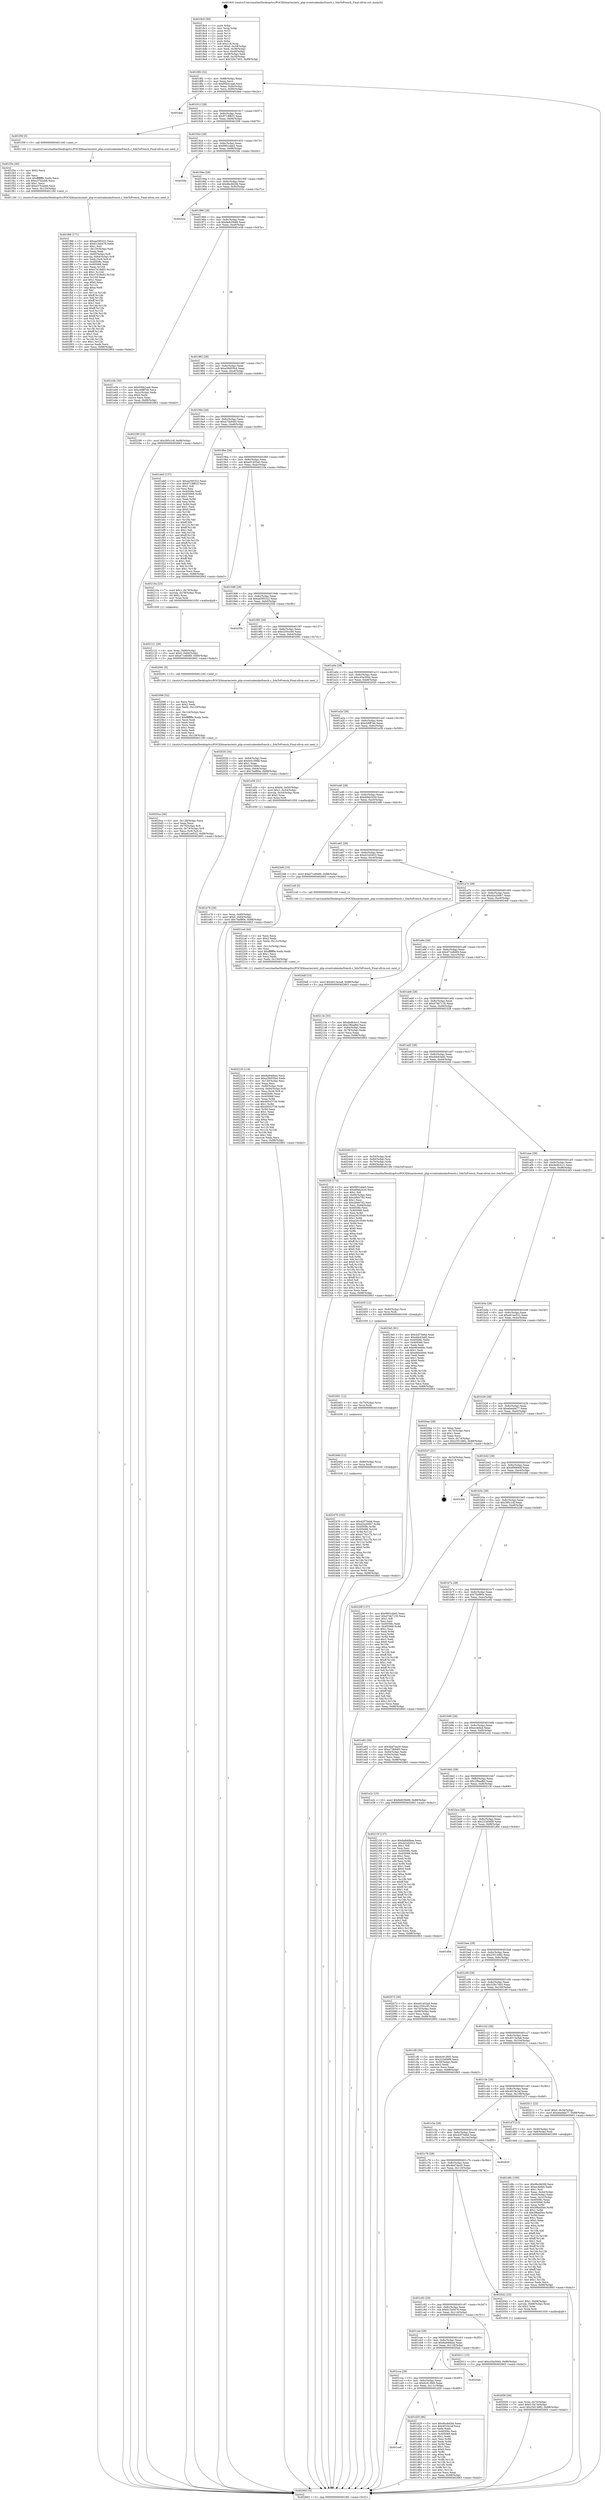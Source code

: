 digraph "0x4018c0" {
  label = "0x4018c0 (/mnt/c/Users/mathe/Desktop/tcc/POCII/binaries/extr_php-srcextcalendarfrench.c_SdnToFrench_Final-ollvm.out::main(0))"
  labelloc = "t"
  node[shape=record]

  Entry [label="",width=0.3,height=0.3,shape=circle,fillcolor=black,style=filled]
  "0x4018f2" [label="{
     0x4018f2 [32]\l
     | [instrs]\l
     &nbsp;&nbsp;0x4018f2 \<+6\>: mov -0x88(%rbp),%eax\l
     &nbsp;&nbsp;0x4018f8 \<+2\>: mov %eax,%ecx\l
     &nbsp;&nbsp;0x4018fa \<+6\>: sub $0x95bb1aa6,%ecx\l
     &nbsp;&nbsp;0x401900 \<+6\>: mov %eax,-0x8c(%rbp)\l
     &nbsp;&nbsp;0x401906 \<+6\>: mov %ecx,-0x90(%rbp)\l
     &nbsp;&nbsp;0x40190c \<+6\>: je 00000000004024ee \<main+0xc2e\>\l
  }"]
  "0x4024ee" [label="{
     0x4024ee\l
  }", style=dashed]
  "0x401912" [label="{
     0x401912 [28]\l
     | [instrs]\l
     &nbsp;&nbsp;0x401912 \<+5\>: jmp 0000000000401917 \<main+0x57\>\l
     &nbsp;&nbsp;0x401917 \<+6\>: mov -0x8c(%rbp),%eax\l
     &nbsp;&nbsp;0x40191d \<+5\>: sub $0x9719f823,%eax\l
     &nbsp;&nbsp;0x401922 \<+6\>: mov %eax,-0x94(%rbp)\l
     &nbsp;&nbsp;0x401928 \<+6\>: je 0000000000401f39 \<main+0x679\>\l
  }"]
  Exit [label="",width=0.3,height=0.3,shape=circle,fillcolor=black,style=filled,peripheries=2]
  "0x401f39" [label="{
     0x401f39 [5]\l
     | [instrs]\l
     &nbsp;&nbsp;0x401f39 \<+5\>: call 0000000000401160 \<next_i\>\l
     | [calls]\l
     &nbsp;&nbsp;0x401160 \{1\} (/mnt/c/Users/mathe/Desktop/tcc/POCII/binaries/extr_php-srcextcalendarfrench.c_SdnToFrench_Final-ollvm.out::next_i)\l
  }"]
  "0x40192e" [label="{
     0x40192e [28]\l
     | [instrs]\l
     &nbsp;&nbsp;0x40192e \<+5\>: jmp 0000000000401933 \<main+0x73\>\l
     &nbsp;&nbsp;0x401933 \<+6\>: mov -0x8c(%rbp),%eax\l
     &nbsp;&nbsp;0x401939 \<+5\>: sub $0x9901ebe5,%eax\l
     &nbsp;&nbsp;0x40193e \<+6\>: mov %eax,-0x98(%rbp)\l
     &nbsp;&nbsp;0x401944 \<+6\>: je 00000000004025fe \<main+0xd3e\>\l
  }"]
  "0x402479" [label="{
     0x402479 [102]\l
     | [instrs]\l
     &nbsp;&nbsp;0x402479 \<+5\>: mov $0x42f75e6d,%eax\l
     &nbsp;&nbsp;0x40247e \<+6\>: mov $0xd2a20067,%r8d\l
     &nbsp;&nbsp;0x402484 \<+8\>: mov 0x40508c,%r9d\l
     &nbsp;&nbsp;0x40248c \<+8\>: mov 0x405068,%r10d\l
     &nbsp;&nbsp;0x402494 \<+3\>: mov %r9d,%r11d\l
     &nbsp;&nbsp;0x402497 \<+7\>: add $0xd17b1c7b,%r11d\l
     &nbsp;&nbsp;0x40249e \<+4\>: sub $0x1,%r11d\l
     &nbsp;&nbsp;0x4024a2 \<+7\>: sub $0xd17b1c7b,%r11d\l
     &nbsp;&nbsp;0x4024a9 \<+4\>: imul %r11d,%r9d\l
     &nbsp;&nbsp;0x4024ad \<+4\>: and $0x1,%r9d\l
     &nbsp;&nbsp;0x4024b1 \<+4\>: cmp $0x0,%r9d\l
     &nbsp;&nbsp;0x4024b5 \<+3\>: sete %bl\l
     &nbsp;&nbsp;0x4024b8 \<+4\>: cmp $0xa,%r10d\l
     &nbsp;&nbsp;0x4024bc \<+4\>: setl %r14b\l
     &nbsp;&nbsp;0x4024c0 \<+3\>: mov %bl,%r15b\l
     &nbsp;&nbsp;0x4024c3 \<+3\>: and %r14b,%r15b\l
     &nbsp;&nbsp;0x4024c6 \<+3\>: xor %r14b,%bl\l
     &nbsp;&nbsp;0x4024c9 \<+3\>: or %bl,%r15b\l
     &nbsp;&nbsp;0x4024cc \<+4\>: test $0x1,%r15b\l
     &nbsp;&nbsp;0x4024d0 \<+4\>: cmovne %r8d,%eax\l
     &nbsp;&nbsp;0x4024d4 \<+6\>: mov %eax,-0x88(%rbp)\l
     &nbsp;&nbsp;0x4024da \<+5\>: jmp 0000000000402663 \<main+0xda3\>\l
  }"]
  "0x4025fe" [label="{
     0x4025fe\l
  }", style=dashed]
  "0x40194a" [label="{
     0x40194a [28]\l
     | [instrs]\l
     &nbsp;&nbsp;0x40194a \<+5\>: jmp 000000000040194f \<main+0x8f\>\l
     &nbsp;&nbsp;0x40194f \<+6\>: mov -0x8c(%rbp),%eax\l
     &nbsp;&nbsp;0x401955 \<+5\>: sub $0x9bc8d2fd,%eax\l
     &nbsp;&nbsp;0x40195a \<+6\>: mov %eax,-0x9c(%rbp)\l
     &nbsp;&nbsp;0x401960 \<+6\>: je 000000000040253c \<main+0xc7c\>\l
  }"]
  "0x40246d" [label="{
     0x40246d [12]\l
     | [instrs]\l
     &nbsp;&nbsp;0x40246d \<+4\>: mov -0x80(%rbp),%rcx\l
     &nbsp;&nbsp;0x402471 \<+3\>: mov %rcx,%rdi\l
     &nbsp;&nbsp;0x402474 \<+5\>: call 0000000000401030 \<free@plt\>\l
     | [calls]\l
     &nbsp;&nbsp;0x401030 \{1\} (unknown)\l
  }"]
  "0x40253c" [label="{
     0x40253c\l
  }", style=dashed]
  "0x401966" [label="{
     0x401966 [28]\l
     | [instrs]\l
     &nbsp;&nbsp;0x401966 \<+5\>: jmp 000000000040196b \<main+0xab\>\l
     &nbsp;&nbsp;0x40196b \<+6\>: mov -0x8c(%rbp),%eax\l
     &nbsp;&nbsp;0x401971 \<+5\>: sub $0x9e835b89,%eax\l
     &nbsp;&nbsp;0x401976 \<+6\>: mov %eax,-0xa0(%rbp)\l
     &nbsp;&nbsp;0x40197c \<+6\>: je 0000000000401e3b \<main+0x57b\>\l
  }"]
  "0x402461" [label="{
     0x402461 [12]\l
     | [instrs]\l
     &nbsp;&nbsp;0x402461 \<+4\>: mov -0x70(%rbp),%rcx\l
     &nbsp;&nbsp;0x402465 \<+3\>: mov %rcx,%rdi\l
     &nbsp;&nbsp;0x402468 \<+5\>: call 0000000000401030 \<free@plt\>\l
     | [calls]\l
     &nbsp;&nbsp;0x401030 \{1\} (unknown)\l
  }"]
  "0x401e3b" [label="{
     0x401e3b [30]\l
     | [instrs]\l
     &nbsp;&nbsp;0x401e3b \<+5\>: mov $0x95bb1aa6,%eax\l
     &nbsp;&nbsp;0x401e40 \<+5\>: mov $0xcb8ff7eb,%ecx\l
     &nbsp;&nbsp;0x401e45 \<+3\>: mov -0x2c(%rbp),%edx\l
     &nbsp;&nbsp;0x401e48 \<+3\>: cmp $0x0,%edx\l
     &nbsp;&nbsp;0x401e4b \<+3\>: cmove %ecx,%eax\l
     &nbsp;&nbsp;0x401e4e \<+6\>: mov %eax,-0x88(%rbp)\l
     &nbsp;&nbsp;0x401e54 \<+5\>: jmp 0000000000402663 \<main+0xda3\>\l
  }"]
  "0x401982" [label="{
     0x401982 [28]\l
     | [instrs]\l
     &nbsp;&nbsp;0x401982 \<+5\>: jmp 0000000000401987 \<main+0xc7\>\l
     &nbsp;&nbsp;0x401987 \<+6\>: mov -0x8c(%rbp),%eax\l
     &nbsp;&nbsp;0x40198d \<+5\>: sub $0xa39d55b4,%eax\l
     &nbsp;&nbsp;0x401992 \<+6\>: mov %eax,-0xa4(%rbp)\l
     &nbsp;&nbsp;0x401998 \<+6\>: je 0000000000402290 \<main+0x9d0\>\l
  }"]
  "0x402455" [label="{
     0x402455 [12]\l
     | [instrs]\l
     &nbsp;&nbsp;0x402455 \<+4\>: mov -0x60(%rbp),%rcx\l
     &nbsp;&nbsp;0x402459 \<+3\>: mov %rcx,%rdi\l
     &nbsp;&nbsp;0x40245c \<+5\>: call 0000000000401030 \<free@plt\>\l
     | [calls]\l
     &nbsp;&nbsp;0x401030 \{1\} (unknown)\l
  }"]
  "0x402290" [label="{
     0x402290 [15]\l
     | [instrs]\l
     &nbsp;&nbsp;0x402290 \<+10\>: movl $0x395c1df,-0x88(%rbp)\l
     &nbsp;&nbsp;0x40229a \<+5\>: jmp 0000000000402663 \<main+0xda3\>\l
  }"]
  "0x40199e" [label="{
     0x40199e [28]\l
     | [instrs]\l
     &nbsp;&nbsp;0x40199e \<+5\>: jmp 00000000004019a3 \<main+0xe3\>\l
     &nbsp;&nbsp;0x4019a3 \<+6\>: mov -0x8c(%rbp),%eax\l
     &nbsp;&nbsp;0x4019a9 \<+5\>: sub $0xa73b94f3,%eax\l
     &nbsp;&nbsp;0x4019ae \<+6\>: mov %eax,-0xa8(%rbp)\l
     &nbsp;&nbsp;0x4019b4 \<+6\>: je 0000000000401eb0 \<main+0x5f0\>\l
  }"]
  "0x402219" [label="{
     0x402219 [119]\l
     | [instrs]\l
     &nbsp;&nbsp;0x402219 \<+5\>: mov $0x6a946bee,%ecx\l
     &nbsp;&nbsp;0x40221e \<+5\>: mov $0xa39d55b4,%edx\l
     &nbsp;&nbsp;0x402223 \<+6\>: mov -0x130(%rbp),%esi\l
     &nbsp;&nbsp;0x402229 \<+3\>: imul %eax,%esi\l
     &nbsp;&nbsp;0x40222c \<+4\>: mov -0x80(%rbp),%rdi\l
     &nbsp;&nbsp;0x402230 \<+7\>: movslq -0x84(%rbp),%r8\l
     &nbsp;&nbsp;0x402237 \<+4\>: mov %esi,(%rdi,%r8,4)\l
     &nbsp;&nbsp;0x40223b \<+7\>: mov 0x40508c,%eax\l
     &nbsp;&nbsp;0x402242 \<+7\>: mov 0x405068,%esi\l
     &nbsp;&nbsp;0x402249 \<+3\>: mov %eax,%r9d\l
     &nbsp;&nbsp;0x40224c \<+7\>: add $0x48543739,%r9d\l
     &nbsp;&nbsp;0x402253 \<+4\>: sub $0x1,%r9d\l
     &nbsp;&nbsp;0x402257 \<+7\>: sub $0x48543739,%r9d\l
     &nbsp;&nbsp;0x40225e \<+4\>: imul %r9d,%eax\l
     &nbsp;&nbsp;0x402262 \<+3\>: and $0x1,%eax\l
     &nbsp;&nbsp;0x402265 \<+3\>: cmp $0x0,%eax\l
     &nbsp;&nbsp;0x402268 \<+4\>: sete %r10b\l
     &nbsp;&nbsp;0x40226c \<+3\>: cmp $0xa,%esi\l
     &nbsp;&nbsp;0x40226f \<+4\>: setl %r11b\l
     &nbsp;&nbsp;0x402273 \<+3\>: mov %r10b,%bl\l
     &nbsp;&nbsp;0x402276 \<+3\>: and %r11b,%bl\l
     &nbsp;&nbsp;0x402279 \<+3\>: xor %r11b,%r10b\l
     &nbsp;&nbsp;0x40227c \<+3\>: or %r10b,%bl\l
     &nbsp;&nbsp;0x40227f \<+3\>: test $0x1,%bl\l
     &nbsp;&nbsp;0x402282 \<+3\>: cmovne %edx,%ecx\l
     &nbsp;&nbsp;0x402285 \<+6\>: mov %ecx,-0x88(%rbp)\l
     &nbsp;&nbsp;0x40228b \<+5\>: jmp 0000000000402663 \<main+0xda3\>\l
  }"]
  "0x401eb0" [label="{
     0x401eb0 [137]\l
     | [instrs]\l
     &nbsp;&nbsp;0x401eb0 \<+5\>: mov $0xaa595322,%eax\l
     &nbsp;&nbsp;0x401eb5 \<+5\>: mov $0x9719f823,%ecx\l
     &nbsp;&nbsp;0x401eba \<+2\>: mov $0x1,%dl\l
     &nbsp;&nbsp;0x401ebc \<+2\>: xor %esi,%esi\l
     &nbsp;&nbsp;0x401ebe \<+7\>: mov 0x40508c,%edi\l
     &nbsp;&nbsp;0x401ec5 \<+8\>: mov 0x405068,%r8d\l
     &nbsp;&nbsp;0x401ecd \<+3\>: sub $0x1,%esi\l
     &nbsp;&nbsp;0x401ed0 \<+3\>: mov %edi,%r9d\l
     &nbsp;&nbsp;0x401ed3 \<+3\>: add %esi,%r9d\l
     &nbsp;&nbsp;0x401ed6 \<+4\>: imul %r9d,%edi\l
     &nbsp;&nbsp;0x401eda \<+3\>: and $0x1,%edi\l
     &nbsp;&nbsp;0x401edd \<+3\>: cmp $0x0,%edi\l
     &nbsp;&nbsp;0x401ee0 \<+4\>: sete %r10b\l
     &nbsp;&nbsp;0x401ee4 \<+4\>: cmp $0xa,%r8d\l
     &nbsp;&nbsp;0x401ee8 \<+4\>: setl %r11b\l
     &nbsp;&nbsp;0x401eec \<+3\>: mov %r10b,%bl\l
     &nbsp;&nbsp;0x401eef \<+3\>: xor $0xff,%bl\l
     &nbsp;&nbsp;0x401ef2 \<+3\>: mov %r11b,%r14b\l
     &nbsp;&nbsp;0x401ef5 \<+4\>: xor $0xff,%r14b\l
     &nbsp;&nbsp;0x401ef9 \<+3\>: xor $0x1,%dl\l
     &nbsp;&nbsp;0x401efc \<+3\>: mov %bl,%r15b\l
     &nbsp;&nbsp;0x401eff \<+4\>: and $0xff,%r15b\l
     &nbsp;&nbsp;0x401f03 \<+3\>: and %dl,%r10b\l
     &nbsp;&nbsp;0x401f06 \<+3\>: mov %r14b,%r12b\l
     &nbsp;&nbsp;0x401f09 \<+4\>: and $0xff,%r12b\l
     &nbsp;&nbsp;0x401f0d \<+3\>: and %dl,%r11b\l
     &nbsp;&nbsp;0x401f10 \<+3\>: or %r10b,%r15b\l
     &nbsp;&nbsp;0x401f13 \<+3\>: or %r11b,%r12b\l
     &nbsp;&nbsp;0x401f16 \<+3\>: xor %r12b,%r15b\l
     &nbsp;&nbsp;0x401f19 \<+3\>: or %r14b,%bl\l
     &nbsp;&nbsp;0x401f1c \<+3\>: xor $0xff,%bl\l
     &nbsp;&nbsp;0x401f1f \<+3\>: or $0x1,%dl\l
     &nbsp;&nbsp;0x401f22 \<+2\>: and %dl,%bl\l
     &nbsp;&nbsp;0x401f24 \<+3\>: or %bl,%r15b\l
     &nbsp;&nbsp;0x401f27 \<+4\>: test $0x1,%r15b\l
     &nbsp;&nbsp;0x401f2b \<+3\>: cmovne %ecx,%eax\l
     &nbsp;&nbsp;0x401f2e \<+6\>: mov %eax,-0x88(%rbp)\l
     &nbsp;&nbsp;0x401f34 \<+5\>: jmp 0000000000402663 \<main+0xda3\>\l
  }"]
  "0x4019ba" [label="{
     0x4019ba [28]\l
     | [instrs]\l
     &nbsp;&nbsp;0x4019ba \<+5\>: jmp 00000000004019bf \<main+0xff\>\l
     &nbsp;&nbsp;0x4019bf \<+6\>: mov -0x8c(%rbp),%eax\l
     &nbsp;&nbsp;0x4019c5 \<+5\>: sub $0xa91402a0,%eax\l
     &nbsp;&nbsp;0x4019ca \<+6\>: mov %eax,-0xac(%rbp)\l
     &nbsp;&nbsp;0x4019d0 \<+6\>: je 000000000040210a \<main+0x84a\>\l
  }"]
  "0x4021ed" [label="{
     0x4021ed [44]\l
     | [instrs]\l
     &nbsp;&nbsp;0x4021ed \<+2\>: xor %ecx,%ecx\l
     &nbsp;&nbsp;0x4021ef \<+5\>: mov $0x2,%edx\l
     &nbsp;&nbsp;0x4021f4 \<+6\>: mov %edx,-0x12c(%rbp)\l
     &nbsp;&nbsp;0x4021fa \<+1\>: cltd\l
     &nbsp;&nbsp;0x4021fb \<+6\>: mov -0x12c(%rbp),%esi\l
     &nbsp;&nbsp;0x402201 \<+2\>: idiv %esi\l
     &nbsp;&nbsp;0x402203 \<+6\>: imul $0xfffffffe,%edx,%edx\l
     &nbsp;&nbsp;0x402209 \<+3\>: sub $0x1,%ecx\l
     &nbsp;&nbsp;0x40220c \<+2\>: sub %ecx,%edx\l
     &nbsp;&nbsp;0x40220e \<+6\>: mov %edx,-0x130(%rbp)\l
     &nbsp;&nbsp;0x402214 \<+5\>: call 0000000000401160 \<next_i\>\l
     | [calls]\l
     &nbsp;&nbsp;0x401160 \{1\} (/mnt/c/Users/mathe/Desktop/tcc/POCII/binaries/extr_php-srcextcalendarfrench.c_SdnToFrench_Final-ollvm.out::next_i)\l
  }"]
  "0x40210a" [label="{
     0x40210a [23]\l
     | [instrs]\l
     &nbsp;&nbsp;0x40210a \<+7\>: movl $0x1,-0x78(%rbp)\l
     &nbsp;&nbsp;0x402111 \<+4\>: movslq -0x78(%rbp),%rax\l
     &nbsp;&nbsp;0x402115 \<+4\>: shl $0x2,%rax\l
     &nbsp;&nbsp;0x402119 \<+3\>: mov %rax,%rdi\l
     &nbsp;&nbsp;0x40211c \<+5\>: call 0000000000401050 \<malloc@plt\>\l
     | [calls]\l
     &nbsp;&nbsp;0x401050 \{1\} (unknown)\l
  }"]
  "0x4019d6" [label="{
     0x4019d6 [28]\l
     | [instrs]\l
     &nbsp;&nbsp;0x4019d6 \<+5\>: jmp 00000000004019db \<main+0x11b\>\l
     &nbsp;&nbsp;0x4019db \<+6\>: mov -0x8c(%rbp),%eax\l
     &nbsp;&nbsp;0x4019e1 \<+5\>: sub $0xaa595322,%eax\l
     &nbsp;&nbsp;0x4019e6 \<+6\>: mov %eax,-0xb0(%rbp)\l
     &nbsp;&nbsp;0x4019ec \<+6\>: je 000000000040255b \<main+0xc9b\>\l
  }"]
  "0x402121" [label="{
     0x402121 [29]\l
     | [instrs]\l
     &nbsp;&nbsp;0x402121 \<+4\>: mov %rax,-0x80(%rbp)\l
     &nbsp;&nbsp;0x402125 \<+10\>: movl $0x0,-0x84(%rbp)\l
     &nbsp;&nbsp;0x40212f \<+10\>: movl $0xd71e8489,-0x88(%rbp)\l
     &nbsp;&nbsp;0x402139 \<+5\>: jmp 0000000000402663 \<main+0xda3\>\l
  }"]
  "0x40255b" [label="{
     0x40255b\l
  }", style=dashed]
  "0x4019f2" [label="{
     0x4019f2 [28]\l
     | [instrs]\l
     &nbsp;&nbsp;0x4019f2 \<+5\>: jmp 00000000004019f7 \<main+0x137\>\l
     &nbsp;&nbsp;0x4019f7 \<+6\>: mov -0x8c(%rbp),%eax\l
     &nbsp;&nbsp;0x4019fd \<+5\>: sub $0xc250cc95,%eax\l
     &nbsp;&nbsp;0x401a02 \<+6\>: mov %eax,-0xb4(%rbp)\l
     &nbsp;&nbsp;0x401a08 \<+6\>: je 0000000000402091 \<main+0x7d1\>\l
  }"]
  "0x4020ca" [label="{
     0x4020ca [36]\l
     | [instrs]\l
     &nbsp;&nbsp;0x4020ca \<+6\>: mov -0x128(%rbp),%ecx\l
     &nbsp;&nbsp;0x4020d0 \<+3\>: imul %eax,%ecx\l
     &nbsp;&nbsp;0x4020d3 \<+4\>: mov -0x70(%rbp),%r8\l
     &nbsp;&nbsp;0x4020d7 \<+4\>: movslq -0x74(%rbp),%r9\l
     &nbsp;&nbsp;0x4020db \<+4\>: mov %ecx,(%r8,%r9,4)\l
     &nbsp;&nbsp;0x4020df \<+10\>: movl $0xe61ee522,-0x88(%rbp)\l
     &nbsp;&nbsp;0x4020e9 \<+5\>: jmp 0000000000402663 \<main+0xda3\>\l
  }"]
  "0x402091" [label="{
     0x402091 [5]\l
     | [instrs]\l
     &nbsp;&nbsp;0x402091 \<+5\>: call 0000000000401160 \<next_i\>\l
     | [calls]\l
     &nbsp;&nbsp;0x401160 \{1\} (/mnt/c/Users/mathe/Desktop/tcc/POCII/binaries/extr_php-srcextcalendarfrench.c_SdnToFrench_Final-ollvm.out::next_i)\l
  }"]
  "0x401a0e" [label="{
     0x401a0e [28]\l
     | [instrs]\l
     &nbsp;&nbsp;0x401a0e \<+5\>: jmp 0000000000401a13 \<main+0x153\>\l
     &nbsp;&nbsp;0x401a13 \<+6\>: mov -0x8c(%rbp),%eax\l
     &nbsp;&nbsp;0x401a19 \<+5\>: sub $0xc45a30d4,%eax\l
     &nbsp;&nbsp;0x401a1e \<+6\>: mov %eax,-0xb8(%rbp)\l
     &nbsp;&nbsp;0x401a24 \<+6\>: je 0000000000402020 \<main+0x760\>\l
  }"]
  "0x402096" [label="{
     0x402096 [52]\l
     | [instrs]\l
     &nbsp;&nbsp;0x402096 \<+2\>: xor %ecx,%ecx\l
     &nbsp;&nbsp;0x402098 \<+5\>: mov $0x2,%edx\l
     &nbsp;&nbsp;0x40209d \<+6\>: mov %edx,-0x124(%rbp)\l
     &nbsp;&nbsp;0x4020a3 \<+1\>: cltd\l
     &nbsp;&nbsp;0x4020a4 \<+6\>: mov -0x124(%rbp),%esi\l
     &nbsp;&nbsp;0x4020aa \<+2\>: idiv %esi\l
     &nbsp;&nbsp;0x4020ac \<+6\>: imul $0xfffffffe,%edx,%edx\l
     &nbsp;&nbsp;0x4020b2 \<+2\>: mov %ecx,%edi\l
     &nbsp;&nbsp;0x4020b4 \<+2\>: sub %edx,%edi\l
     &nbsp;&nbsp;0x4020b6 \<+2\>: mov %ecx,%edx\l
     &nbsp;&nbsp;0x4020b8 \<+3\>: sub $0x1,%edx\l
     &nbsp;&nbsp;0x4020bb \<+2\>: add %edx,%edi\l
     &nbsp;&nbsp;0x4020bd \<+2\>: sub %edi,%ecx\l
     &nbsp;&nbsp;0x4020bf \<+6\>: mov %ecx,-0x128(%rbp)\l
     &nbsp;&nbsp;0x4020c5 \<+5\>: call 0000000000401160 \<next_i\>\l
     | [calls]\l
     &nbsp;&nbsp;0x401160 \{1\} (/mnt/c/Users/mathe/Desktop/tcc/POCII/binaries/extr_php-srcextcalendarfrench.c_SdnToFrench_Final-ollvm.out::next_i)\l
  }"]
  "0x402020" [label="{
     0x402020 [34]\l
     | [instrs]\l
     &nbsp;&nbsp;0x402020 \<+3\>: mov -0x64(%rbp),%eax\l
     &nbsp;&nbsp;0x402023 \<+5\>: add $0xf441586b,%eax\l
     &nbsp;&nbsp;0x402028 \<+3\>: add $0x1,%eax\l
     &nbsp;&nbsp;0x40202b \<+5\>: sub $0xf441586b,%eax\l
     &nbsp;&nbsp;0x402030 \<+3\>: mov %eax,-0x64(%rbp)\l
     &nbsp;&nbsp;0x402033 \<+10\>: movl $0x7bef90e,-0x88(%rbp)\l
     &nbsp;&nbsp;0x40203d \<+5\>: jmp 0000000000402663 \<main+0xda3\>\l
  }"]
  "0x401a2a" [label="{
     0x401a2a [28]\l
     | [instrs]\l
     &nbsp;&nbsp;0x401a2a \<+5\>: jmp 0000000000401a2f \<main+0x16f\>\l
     &nbsp;&nbsp;0x401a2f \<+6\>: mov -0x8c(%rbp),%eax\l
     &nbsp;&nbsp;0x401a35 \<+5\>: sub $0xcb8ff7eb,%eax\l
     &nbsp;&nbsp;0x401a3a \<+6\>: mov %eax,-0xbc(%rbp)\l
     &nbsp;&nbsp;0x401a40 \<+6\>: je 0000000000401e59 \<main+0x599\>\l
  }"]
  "0x402059" [label="{
     0x402059 [26]\l
     | [instrs]\l
     &nbsp;&nbsp;0x402059 \<+4\>: mov %rax,-0x70(%rbp)\l
     &nbsp;&nbsp;0x40205d \<+7\>: movl $0x0,-0x74(%rbp)\l
     &nbsp;&nbsp;0x402064 \<+10\>: movl $0x25f13d82,-0x88(%rbp)\l
     &nbsp;&nbsp;0x40206e \<+5\>: jmp 0000000000402663 \<main+0xda3\>\l
  }"]
  "0x401e59" [label="{
     0x401e59 [31]\l
     | [instrs]\l
     &nbsp;&nbsp;0x401e59 \<+8\>: movq $0x64,-0x50(%rbp)\l
     &nbsp;&nbsp;0x401e61 \<+7\>: movl $0x1,-0x54(%rbp)\l
     &nbsp;&nbsp;0x401e68 \<+4\>: movslq -0x54(%rbp),%rax\l
     &nbsp;&nbsp;0x401e6c \<+4\>: shl $0x2,%rax\l
     &nbsp;&nbsp;0x401e70 \<+3\>: mov %rax,%rdi\l
     &nbsp;&nbsp;0x401e73 \<+5\>: call 0000000000401050 \<malloc@plt\>\l
     | [calls]\l
     &nbsp;&nbsp;0x401050 \{1\} (unknown)\l
  }"]
  "0x401a46" [label="{
     0x401a46 [28]\l
     | [instrs]\l
     &nbsp;&nbsp;0x401a46 \<+5\>: jmp 0000000000401a4b \<main+0x18b\>\l
     &nbsp;&nbsp;0x401a4b \<+6\>: mov -0x8c(%rbp),%eax\l
     &nbsp;&nbsp;0x401a51 \<+5\>: sub $0xd0bb243d,%eax\l
     &nbsp;&nbsp;0x401a56 \<+6\>: mov %eax,-0xc0(%rbp)\l
     &nbsp;&nbsp;0x401a5c \<+6\>: je 00000000004023d6 \<main+0xb16\>\l
  }"]
  "0x401f66" [label="{
     0x401f66 [171]\l
     | [instrs]\l
     &nbsp;&nbsp;0x401f66 \<+5\>: mov $0xaa595322,%ecx\l
     &nbsp;&nbsp;0x401f6b \<+5\>: mov $0x613a0476,%edx\l
     &nbsp;&nbsp;0x401f70 \<+3\>: mov $0x1,%sil\l
     &nbsp;&nbsp;0x401f73 \<+6\>: mov -0x120(%rbp),%edi\l
     &nbsp;&nbsp;0x401f79 \<+3\>: imul %eax,%edi\l
     &nbsp;&nbsp;0x401f7c \<+4\>: mov -0x60(%rbp),%r8\l
     &nbsp;&nbsp;0x401f80 \<+4\>: movslq -0x64(%rbp),%r9\l
     &nbsp;&nbsp;0x401f84 \<+4\>: mov %edi,(%r8,%r9,4)\l
     &nbsp;&nbsp;0x401f88 \<+7\>: mov 0x40508c,%eax\l
     &nbsp;&nbsp;0x401f8f \<+7\>: mov 0x405068,%edi\l
     &nbsp;&nbsp;0x401f96 \<+3\>: mov %eax,%r10d\l
     &nbsp;&nbsp;0x401f99 \<+7\>: sub $0x47418a93,%r10d\l
     &nbsp;&nbsp;0x401fa0 \<+4\>: sub $0x1,%r10d\l
     &nbsp;&nbsp;0x401fa4 \<+7\>: add $0x47418a93,%r10d\l
     &nbsp;&nbsp;0x401fab \<+4\>: imul %r10d,%eax\l
     &nbsp;&nbsp;0x401faf \<+3\>: and $0x1,%eax\l
     &nbsp;&nbsp;0x401fb2 \<+3\>: cmp $0x0,%eax\l
     &nbsp;&nbsp;0x401fb5 \<+4\>: sete %r11b\l
     &nbsp;&nbsp;0x401fb9 \<+3\>: cmp $0xa,%edi\l
     &nbsp;&nbsp;0x401fbc \<+3\>: setl %bl\l
     &nbsp;&nbsp;0x401fbf \<+3\>: mov %r11b,%r14b\l
     &nbsp;&nbsp;0x401fc2 \<+4\>: xor $0xff,%r14b\l
     &nbsp;&nbsp;0x401fc6 \<+3\>: mov %bl,%r15b\l
     &nbsp;&nbsp;0x401fc9 \<+4\>: xor $0xff,%r15b\l
     &nbsp;&nbsp;0x401fcd \<+4\>: xor $0x1,%sil\l
     &nbsp;&nbsp;0x401fd1 \<+3\>: mov %r14b,%r12b\l
     &nbsp;&nbsp;0x401fd4 \<+4\>: and $0xff,%r12b\l
     &nbsp;&nbsp;0x401fd8 \<+3\>: and %sil,%r11b\l
     &nbsp;&nbsp;0x401fdb \<+3\>: mov %r15b,%r13b\l
     &nbsp;&nbsp;0x401fde \<+4\>: and $0xff,%r13b\l
     &nbsp;&nbsp;0x401fe2 \<+3\>: and %sil,%bl\l
     &nbsp;&nbsp;0x401fe5 \<+3\>: or %r11b,%r12b\l
     &nbsp;&nbsp;0x401fe8 \<+3\>: or %bl,%r13b\l
     &nbsp;&nbsp;0x401feb \<+3\>: xor %r13b,%r12b\l
     &nbsp;&nbsp;0x401fee \<+3\>: or %r15b,%r14b\l
     &nbsp;&nbsp;0x401ff1 \<+4\>: xor $0xff,%r14b\l
     &nbsp;&nbsp;0x401ff5 \<+4\>: or $0x1,%sil\l
     &nbsp;&nbsp;0x401ff9 \<+3\>: and %sil,%r14b\l
     &nbsp;&nbsp;0x401ffc \<+3\>: or %r14b,%r12b\l
     &nbsp;&nbsp;0x401fff \<+4\>: test $0x1,%r12b\l
     &nbsp;&nbsp;0x402003 \<+3\>: cmovne %edx,%ecx\l
     &nbsp;&nbsp;0x402006 \<+6\>: mov %ecx,-0x88(%rbp)\l
     &nbsp;&nbsp;0x40200c \<+5\>: jmp 0000000000402663 \<main+0xda3\>\l
  }"]
  "0x4023d6" [label="{
     0x4023d6 [15]\l
     | [instrs]\l
     &nbsp;&nbsp;0x4023d6 \<+10\>: movl $0xd71e8489,-0x88(%rbp)\l
     &nbsp;&nbsp;0x4023e0 \<+5\>: jmp 0000000000402663 \<main+0xda3\>\l
  }"]
  "0x401a62" [label="{
     0x401a62 [28]\l
     | [instrs]\l
     &nbsp;&nbsp;0x401a62 \<+5\>: jmp 0000000000401a67 \<main+0x1a7\>\l
     &nbsp;&nbsp;0x401a67 \<+6\>: mov -0x8c(%rbp),%eax\l
     &nbsp;&nbsp;0x401a6d \<+5\>: sub $0xd22d2922,%eax\l
     &nbsp;&nbsp;0x401a72 \<+6\>: mov %eax,-0xc4(%rbp)\l
     &nbsp;&nbsp;0x401a78 \<+6\>: je 00000000004021e8 \<main+0x928\>\l
  }"]
  "0x401f3e" [label="{
     0x401f3e [40]\l
     | [instrs]\l
     &nbsp;&nbsp;0x401f3e \<+5\>: mov $0x2,%ecx\l
     &nbsp;&nbsp;0x401f43 \<+1\>: cltd\l
     &nbsp;&nbsp;0x401f44 \<+2\>: idiv %ecx\l
     &nbsp;&nbsp;0x401f46 \<+6\>: imul $0xfffffffe,%edx,%ecx\l
     &nbsp;&nbsp;0x401f4c \<+6\>: sub $0xe37b2eb8,%ecx\l
     &nbsp;&nbsp;0x401f52 \<+3\>: add $0x1,%ecx\l
     &nbsp;&nbsp;0x401f55 \<+6\>: add $0xe37b2eb8,%ecx\l
     &nbsp;&nbsp;0x401f5b \<+6\>: mov %ecx,-0x120(%rbp)\l
     &nbsp;&nbsp;0x401f61 \<+5\>: call 0000000000401160 \<next_i\>\l
     | [calls]\l
     &nbsp;&nbsp;0x401160 \{1\} (/mnt/c/Users/mathe/Desktop/tcc/POCII/binaries/extr_php-srcextcalendarfrench.c_SdnToFrench_Final-ollvm.out::next_i)\l
  }"]
  "0x4021e8" [label="{
     0x4021e8 [5]\l
     | [instrs]\l
     &nbsp;&nbsp;0x4021e8 \<+5\>: call 0000000000401160 \<next_i\>\l
     | [calls]\l
     &nbsp;&nbsp;0x401160 \{1\} (/mnt/c/Users/mathe/Desktop/tcc/POCII/binaries/extr_php-srcextcalendarfrench.c_SdnToFrench_Final-ollvm.out::next_i)\l
  }"]
  "0x401a7e" [label="{
     0x401a7e [28]\l
     | [instrs]\l
     &nbsp;&nbsp;0x401a7e \<+5\>: jmp 0000000000401a83 \<main+0x1c3\>\l
     &nbsp;&nbsp;0x401a83 \<+6\>: mov -0x8c(%rbp),%eax\l
     &nbsp;&nbsp;0x401a89 \<+5\>: sub $0xd2a20067,%eax\l
     &nbsp;&nbsp;0x401a8e \<+6\>: mov %eax,-0xc8(%rbp)\l
     &nbsp;&nbsp;0x401a94 \<+6\>: je 00000000004024df \<main+0xc1f\>\l
  }"]
  "0x401e78" [label="{
     0x401e78 [26]\l
     | [instrs]\l
     &nbsp;&nbsp;0x401e78 \<+4\>: mov %rax,-0x60(%rbp)\l
     &nbsp;&nbsp;0x401e7c \<+7\>: movl $0x0,-0x64(%rbp)\l
     &nbsp;&nbsp;0x401e83 \<+10\>: movl $0x7bef90e,-0x88(%rbp)\l
     &nbsp;&nbsp;0x401e8d \<+5\>: jmp 0000000000402663 \<main+0xda3\>\l
  }"]
  "0x4024df" [label="{
     0x4024df [15]\l
     | [instrs]\l
     &nbsp;&nbsp;0x4024df \<+10\>: movl $0x4013a2a8,-0x88(%rbp)\l
     &nbsp;&nbsp;0x4024e9 \<+5\>: jmp 0000000000402663 \<main+0xda3\>\l
  }"]
  "0x401a9a" [label="{
     0x401a9a [28]\l
     | [instrs]\l
     &nbsp;&nbsp;0x401a9a \<+5\>: jmp 0000000000401a9f \<main+0x1df\>\l
     &nbsp;&nbsp;0x401a9f \<+6\>: mov -0x8c(%rbp),%eax\l
     &nbsp;&nbsp;0x401aa5 \<+5\>: sub $0xd71e8489,%eax\l
     &nbsp;&nbsp;0x401aaa \<+6\>: mov %eax,-0xcc(%rbp)\l
     &nbsp;&nbsp;0x401ab0 \<+6\>: je 000000000040213e \<main+0x87e\>\l
  }"]
  "0x401d8c" [label="{
     0x401d8c [160]\l
     | [instrs]\l
     &nbsp;&nbsp;0x401d8c \<+5\>: mov $0x9bc8d2fd,%ecx\l
     &nbsp;&nbsp;0x401d91 \<+5\>: mov $0xec4efa4,%edx\l
     &nbsp;&nbsp;0x401d96 \<+3\>: mov $0x1,%sil\l
     &nbsp;&nbsp;0x401d99 \<+3\>: mov %eax,-0x44(%rbp)\l
     &nbsp;&nbsp;0x401d9c \<+3\>: mov -0x44(%rbp),%eax\l
     &nbsp;&nbsp;0x401d9f \<+3\>: mov %eax,-0x2c(%rbp)\l
     &nbsp;&nbsp;0x401da2 \<+7\>: mov 0x40508c,%eax\l
     &nbsp;&nbsp;0x401da9 \<+8\>: mov 0x405068,%r8d\l
     &nbsp;&nbsp;0x401db1 \<+3\>: mov %eax,%r9d\l
     &nbsp;&nbsp;0x401db4 \<+7\>: add $0x5f6ad5ee,%r9d\l
     &nbsp;&nbsp;0x401dbb \<+4\>: sub $0x1,%r9d\l
     &nbsp;&nbsp;0x401dbf \<+7\>: sub $0x5f6ad5ee,%r9d\l
     &nbsp;&nbsp;0x401dc6 \<+4\>: imul %r9d,%eax\l
     &nbsp;&nbsp;0x401dca \<+3\>: and $0x1,%eax\l
     &nbsp;&nbsp;0x401dcd \<+3\>: cmp $0x0,%eax\l
     &nbsp;&nbsp;0x401dd0 \<+4\>: sete %r10b\l
     &nbsp;&nbsp;0x401dd4 \<+4\>: cmp $0xa,%r8d\l
     &nbsp;&nbsp;0x401dd8 \<+4\>: setl %r11b\l
     &nbsp;&nbsp;0x401ddc \<+3\>: mov %r10b,%bl\l
     &nbsp;&nbsp;0x401ddf \<+3\>: xor $0xff,%bl\l
     &nbsp;&nbsp;0x401de2 \<+3\>: mov %r11b,%r14b\l
     &nbsp;&nbsp;0x401de5 \<+4\>: xor $0xff,%r14b\l
     &nbsp;&nbsp;0x401de9 \<+4\>: xor $0x1,%sil\l
     &nbsp;&nbsp;0x401ded \<+3\>: mov %bl,%r15b\l
     &nbsp;&nbsp;0x401df0 \<+4\>: and $0xff,%r15b\l
     &nbsp;&nbsp;0x401df4 \<+3\>: and %sil,%r10b\l
     &nbsp;&nbsp;0x401df7 \<+3\>: mov %r14b,%r12b\l
     &nbsp;&nbsp;0x401dfa \<+4\>: and $0xff,%r12b\l
     &nbsp;&nbsp;0x401dfe \<+3\>: and %sil,%r11b\l
     &nbsp;&nbsp;0x401e01 \<+3\>: or %r10b,%r15b\l
     &nbsp;&nbsp;0x401e04 \<+3\>: or %r11b,%r12b\l
     &nbsp;&nbsp;0x401e07 \<+3\>: xor %r12b,%r15b\l
     &nbsp;&nbsp;0x401e0a \<+3\>: or %r14b,%bl\l
     &nbsp;&nbsp;0x401e0d \<+3\>: xor $0xff,%bl\l
     &nbsp;&nbsp;0x401e10 \<+4\>: or $0x1,%sil\l
     &nbsp;&nbsp;0x401e14 \<+3\>: and %sil,%bl\l
     &nbsp;&nbsp;0x401e17 \<+3\>: or %bl,%r15b\l
     &nbsp;&nbsp;0x401e1a \<+4\>: test $0x1,%r15b\l
     &nbsp;&nbsp;0x401e1e \<+3\>: cmovne %edx,%ecx\l
     &nbsp;&nbsp;0x401e21 \<+6\>: mov %ecx,-0x88(%rbp)\l
     &nbsp;&nbsp;0x401e27 \<+5\>: jmp 0000000000402663 \<main+0xda3\>\l
  }"]
  "0x40213e" [label="{
     0x40213e [33]\l
     | [instrs]\l
     &nbsp;&nbsp;0x40213e \<+5\>: mov $0xdedb3cc1,%eax\l
     &nbsp;&nbsp;0x402143 \<+5\>: mov $0x1f8eaf6d,%ecx\l
     &nbsp;&nbsp;0x402148 \<+6\>: mov -0x84(%rbp),%edx\l
     &nbsp;&nbsp;0x40214e \<+3\>: cmp -0x78(%rbp),%edx\l
     &nbsp;&nbsp;0x402151 \<+3\>: cmovl %ecx,%eax\l
     &nbsp;&nbsp;0x402154 \<+6\>: mov %eax,-0x88(%rbp)\l
     &nbsp;&nbsp;0x40215a \<+5\>: jmp 0000000000402663 \<main+0xda3\>\l
  }"]
  "0x401ab6" [label="{
     0x401ab6 [28]\l
     | [instrs]\l
     &nbsp;&nbsp;0x401ab6 \<+5\>: jmp 0000000000401abb \<main+0x1fb\>\l
     &nbsp;&nbsp;0x401abb \<+6\>: mov -0x8c(%rbp),%eax\l
     &nbsp;&nbsp;0x401ac1 \<+5\>: sub $0xd74b7135,%eax\l
     &nbsp;&nbsp;0x401ac6 \<+6\>: mov %eax,-0xd0(%rbp)\l
     &nbsp;&nbsp;0x401acc \<+6\>: je 0000000000402328 \<main+0xa68\>\l
  }"]
  "0x401ce6" [label="{
     0x401ce6\l
  }", style=dashed]
  "0x402328" [label="{
     0x402328 [174]\l
     | [instrs]\l
     &nbsp;&nbsp;0x402328 \<+5\>: mov $0x9901ebe5,%eax\l
     &nbsp;&nbsp;0x40232d \<+5\>: mov $0xd0bb243d,%ecx\l
     &nbsp;&nbsp;0x402332 \<+2\>: mov $0x1,%dl\l
     &nbsp;&nbsp;0x402334 \<+6\>: mov -0x84(%rbp),%esi\l
     &nbsp;&nbsp;0x40233a \<+6\>: add $0xcbfeb782,%esi\l
     &nbsp;&nbsp;0x402340 \<+3\>: add $0x1,%esi\l
     &nbsp;&nbsp;0x402343 \<+6\>: sub $0xcbfeb782,%esi\l
     &nbsp;&nbsp;0x402349 \<+6\>: mov %esi,-0x84(%rbp)\l
     &nbsp;&nbsp;0x40234f \<+7\>: mov 0x40508c,%esi\l
     &nbsp;&nbsp;0x402356 \<+7\>: mov 0x405068,%edi\l
     &nbsp;&nbsp;0x40235d \<+3\>: mov %esi,%r8d\l
     &nbsp;&nbsp;0x402360 \<+7\>: sub $0xa2810549,%r8d\l
     &nbsp;&nbsp;0x402367 \<+4\>: sub $0x1,%r8d\l
     &nbsp;&nbsp;0x40236b \<+7\>: add $0xa2810549,%r8d\l
     &nbsp;&nbsp;0x402372 \<+4\>: imul %r8d,%esi\l
     &nbsp;&nbsp;0x402376 \<+3\>: and $0x1,%esi\l
     &nbsp;&nbsp;0x402379 \<+3\>: cmp $0x0,%esi\l
     &nbsp;&nbsp;0x40237c \<+4\>: sete %r9b\l
     &nbsp;&nbsp;0x402380 \<+3\>: cmp $0xa,%edi\l
     &nbsp;&nbsp;0x402383 \<+4\>: setl %r10b\l
     &nbsp;&nbsp;0x402387 \<+3\>: mov %r9b,%r11b\l
     &nbsp;&nbsp;0x40238a \<+4\>: xor $0xff,%r11b\l
     &nbsp;&nbsp;0x40238e \<+3\>: mov %r10b,%bl\l
     &nbsp;&nbsp;0x402391 \<+3\>: xor $0xff,%bl\l
     &nbsp;&nbsp;0x402394 \<+3\>: xor $0x0,%dl\l
     &nbsp;&nbsp;0x402397 \<+3\>: mov %r11b,%r14b\l
     &nbsp;&nbsp;0x40239a \<+4\>: and $0x0,%r14b\l
     &nbsp;&nbsp;0x40239e \<+3\>: and %dl,%r9b\l
     &nbsp;&nbsp;0x4023a1 \<+3\>: mov %bl,%r15b\l
     &nbsp;&nbsp;0x4023a4 \<+4\>: and $0x0,%r15b\l
     &nbsp;&nbsp;0x4023a8 \<+3\>: and %dl,%r10b\l
     &nbsp;&nbsp;0x4023ab \<+3\>: or %r9b,%r14b\l
     &nbsp;&nbsp;0x4023ae \<+3\>: or %r10b,%r15b\l
     &nbsp;&nbsp;0x4023b1 \<+3\>: xor %r15b,%r14b\l
     &nbsp;&nbsp;0x4023b4 \<+3\>: or %bl,%r11b\l
     &nbsp;&nbsp;0x4023b7 \<+4\>: xor $0xff,%r11b\l
     &nbsp;&nbsp;0x4023bb \<+3\>: or $0x0,%dl\l
     &nbsp;&nbsp;0x4023be \<+3\>: and %dl,%r11b\l
     &nbsp;&nbsp;0x4023c1 \<+3\>: or %r11b,%r14b\l
     &nbsp;&nbsp;0x4023c4 \<+4\>: test $0x1,%r14b\l
     &nbsp;&nbsp;0x4023c8 \<+3\>: cmovne %ecx,%eax\l
     &nbsp;&nbsp;0x4023cb \<+6\>: mov %eax,-0x88(%rbp)\l
     &nbsp;&nbsp;0x4023d1 \<+5\>: jmp 0000000000402663 \<main+0xda3\>\l
  }"]
  "0x401ad2" [label="{
     0x401ad2 [28]\l
     | [instrs]\l
     &nbsp;&nbsp;0x401ad2 \<+5\>: jmp 0000000000401ad7 \<main+0x217\>\l
     &nbsp;&nbsp;0x401ad7 \<+6\>: mov -0x8c(%rbp),%eax\l
     &nbsp;&nbsp;0x401add \<+5\>: sub $0xdde43a92,%eax\l
     &nbsp;&nbsp;0x401ae2 \<+6\>: mov %eax,-0xd4(%rbp)\l
     &nbsp;&nbsp;0x401ae8 \<+6\>: je 0000000000402440 \<main+0xb80\>\l
  }"]
  "0x401d29" [label="{
     0x401d29 [86]\l
     | [instrs]\l
     &nbsp;&nbsp;0x401d29 \<+5\>: mov $0x9bc8d2fd,%eax\l
     &nbsp;&nbsp;0x401d2e \<+5\>: mov $0x401fa1af,%ecx\l
     &nbsp;&nbsp;0x401d33 \<+2\>: xor %edx,%edx\l
     &nbsp;&nbsp;0x401d35 \<+7\>: mov 0x40508c,%esi\l
     &nbsp;&nbsp;0x401d3c \<+7\>: mov 0x405068,%edi\l
     &nbsp;&nbsp;0x401d43 \<+3\>: sub $0x1,%edx\l
     &nbsp;&nbsp;0x401d46 \<+3\>: mov %esi,%r8d\l
     &nbsp;&nbsp;0x401d49 \<+3\>: add %edx,%r8d\l
     &nbsp;&nbsp;0x401d4c \<+4\>: imul %r8d,%esi\l
     &nbsp;&nbsp;0x401d50 \<+3\>: and $0x1,%esi\l
     &nbsp;&nbsp;0x401d53 \<+3\>: cmp $0x0,%esi\l
     &nbsp;&nbsp;0x401d56 \<+4\>: sete %r9b\l
     &nbsp;&nbsp;0x401d5a \<+3\>: cmp $0xa,%edi\l
     &nbsp;&nbsp;0x401d5d \<+4\>: setl %r10b\l
     &nbsp;&nbsp;0x401d61 \<+3\>: mov %r9b,%r11b\l
     &nbsp;&nbsp;0x401d64 \<+3\>: and %r10b,%r11b\l
     &nbsp;&nbsp;0x401d67 \<+3\>: xor %r10b,%r9b\l
     &nbsp;&nbsp;0x401d6a \<+3\>: or %r9b,%r11b\l
     &nbsp;&nbsp;0x401d6d \<+4\>: test $0x1,%r11b\l
     &nbsp;&nbsp;0x401d71 \<+3\>: cmovne %ecx,%eax\l
     &nbsp;&nbsp;0x401d74 \<+6\>: mov %eax,-0x88(%rbp)\l
     &nbsp;&nbsp;0x401d7a \<+5\>: jmp 0000000000402663 \<main+0xda3\>\l
  }"]
  "0x402440" [label="{
     0x402440 [21]\l
     | [instrs]\l
     &nbsp;&nbsp;0x402440 \<+4\>: mov -0x50(%rbp),%rdi\l
     &nbsp;&nbsp;0x402444 \<+4\>: mov -0x60(%rbp),%rsi\l
     &nbsp;&nbsp;0x402448 \<+4\>: mov -0x70(%rbp),%rdx\l
     &nbsp;&nbsp;0x40244c \<+4\>: mov -0x80(%rbp),%rcx\l
     &nbsp;&nbsp;0x402450 \<+5\>: call 00000000004013f0 \<SdnToFrench\>\l
     | [calls]\l
     &nbsp;&nbsp;0x4013f0 \{1\} (/mnt/c/Users/mathe/Desktop/tcc/POCII/binaries/extr_php-srcextcalendarfrench.c_SdnToFrench_Final-ollvm.out::SdnToFrench)\l
  }"]
  "0x401aee" [label="{
     0x401aee [28]\l
     | [instrs]\l
     &nbsp;&nbsp;0x401aee \<+5\>: jmp 0000000000401af3 \<main+0x233\>\l
     &nbsp;&nbsp;0x401af3 \<+6\>: mov -0x8c(%rbp),%eax\l
     &nbsp;&nbsp;0x401af9 \<+5\>: sub $0xdedb3cc1,%eax\l
     &nbsp;&nbsp;0x401afe \<+6\>: mov %eax,-0xd8(%rbp)\l
     &nbsp;&nbsp;0x401b04 \<+6\>: je 00000000004023e5 \<main+0xb25\>\l
  }"]
  "0x401cca" [label="{
     0x401cca [28]\l
     | [instrs]\l
     &nbsp;&nbsp;0x401cca \<+5\>: jmp 0000000000401ccf \<main+0x40f\>\l
     &nbsp;&nbsp;0x401ccf \<+6\>: mov -0x8c(%rbp),%eax\l
     &nbsp;&nbsp;0x401cd5 \<+5\>: sub $0x6c913fd5,%eax\l
     &nbsp;&nbsp;0x401cda \<+6\>: mov %eax,-0x11c(%rbp)\l
     &nbsp;&nbsp;0x401ce0 \<+6\>: je 0000000000401d29 \<main+0x469\>\l
  }"]
  "0x4023e5" [label="{
     0x4023e5 [91]\l
     | [instrs]\l
     &nbsp;&nbsp;0x4023e5 \<+5\>: mov $0x42f75e6d,%eax\l
     &nbsp;&nbsp;0x4023ea \<+5\>: mov $0xdde43a92,%ecx\l
     &nbsp;&nbsp;0x4023ef \<+7\>: mov 0x40508c,%edx\l
     &nbsp;&nbsp;0x4023f6 \<+7\>: mov 0x405068,%esi\l
     &nbsp;&nbsp;0x4023fd \<+2\>: mov %edx,%edi\l
     &nbsp;&nbsp;0x4023ff \<+6\>: add $0xe6b446dc,%edi\l
     &nbsp;&nbsp;0x402405 \<+3\>: sub $0x1,%edi\l
     &nbsp;&nbsp;0x402408 \<+6\>: sub $0xe6b446dc,%edi\l
     &nbsp;&nbsp;0x40240e \<+3\>: imul %edi,%edx\l
     &nbsp;&nbsp;0x402411 \<+3\>: and $0x1,%edx\l
     &nbsp;&nbsp;0x402414 \<+3\>: cmp $0x0,%edx\l
     &nbsp;&nbsp;0x402417 \<+4\>: sete %r8b\l
     &nbsp;&nbsp;0x40241b \<+3\>: cmp $0xa,%esi\l
     &nbsp;&nbsp;0x40241e \<+4\>: setl %r9b\l
     &nbsp;&nbsp;0x402422 \<+3\>: mov %r8b,%r10b\l
     &nbsp;&nbsp;0x402425 \<+3\>: and %r9b,%r10b\l
     &nbsp;&nbsp;0x402428 \<+3\>: xor %r9b,%r8b\l
     &nbsp;&nbsp;0x40242b \<+3\>: or %r8b,%r10b\l
     &nbsp;&nbsp;0x40242e \<+4\>: test $0x1,%r10b\l
     &nbsp;&nbsp;0x402432 \<+3\>: cmovne %ecx,%eax\l
     &nbsp;&nbsp;0x402435 \<+6\>: mov %eax,-0x88(%rbp)\l
     &nbsp;&nbsp;0x40243b \<+5\>: jmp 0000000000402663 \<main+0xda3\>\l
  }"]
  "0x401b0a" [label="{
     0x401b0a [28]\l
     | [instrs]\l
     &nbsp;&nbsp;0x401b0a \<+5\>: jmp 0000000000401b0f \<main+0x24f\>\l
     &nbsp;&nbsp;0x401b0f \<+6\>: mov -0x8c(%rbp),%eax\l
     &nbsp;&nbsp;0x401b15 \<+5\>: sub $0xe61ee522,%eax\l
     &nbsp;&nbsp;0x401b1a \<+6\>: mov %eax,-0xdc(%rbp)\l
     &nbsp;&nbsp;0x401b20 \<+6\>: je 00000000004020ee \<main+0x82e\>\l
  }"]
  "0x4025ab" [label="{
     0x4025ab\l
  }", style=dashed]
  "0x4020ee" [label="{
     0x4020ee [28]\l
     | [instrs]\l
     &nbsp;&nbsp;0x4020ee \<+2\>: xor %eax,%eax\l
     &nbsp;&nbsp;0x4020f0 \<+3\>: mov -0x74(%rbp),%ecx\l
     &nbsp;&nbsp;0x4020f3 \<+3\>: sub $0x1,%eax\l
     &nbsp;&nbsp;0x4020f6 \<+2\>: sub %eax,%ecx\l
     &nbsp;&nbsp;0x4020f8 \<+3\>: mov %ecx,-0x74(%rbp)\l
     &nbsp;&nbsp;0x4020fb \<+10\>: movl $0x25f13d82,-0x88(%rbp)\l
     &nbsp;&nbsp;0x402105 \<+5\>: jmp 0000000000402663 \<main+0xda3\>\l
  }"]
  "0x401b26" [label="{
     0x401b26 [28]\l
     | [instrs]\l
     &nbsp;&nbsp;0x401b26 \<+5\>: jmp 0000000000401b2b \<main+0x26b\>\l
     &nbsp;&nbsp;0x401b2b \<+6\>: mov -0x8c(%rbp),%eax\l
     &nbsp;&nbsp;0x401b31 \<+5\>: sub $0xebedda77,%eax\l
     &nbsp;&nbsp;0x401b36 \<+6\>: mov %eax,-0xe0(%rbp)\l
     &nbsp;&nbsp;0x401b3c \<+6\>: je 0000000000402527 \<main+0xc67\>\l
  }"]
  "0x401cae" [label="{
     0x401cae [28]\l
     | [instrs]\l
     &nbsp;&nbsp;0x401cae \<+5\>: jmp 0000000000401cb3 \<main+0x3f3\>\l
     &nbsp;&nbsp;0x401cb3 \<+6\>: mov -0x8c(%rbp),%eax\l
     &nbsp;&nbsp;0x401cb9 \<+5\>: sub $0x6a946bee,%eax\l
     &nbsp;&nbsp;0x401cbe \<+6\>: mov %eax,-0x118(%rbp)\l
     &nbsp;&nbsp;0x401cc4 \<+6\>: je 00000000004025ab \<main+0xceb\>\l
  }"]
  "0x402527" [label="{
     0x402527 [21]\l
     | [instrs]\l
     &nbsp;&nbsp;0x402527 \<+3\>: mov -0x34(%rbp),%eax\l
     &nbsp;&nbsp;0x40252a \<+7\>: add $0x118,%rsp\l
     &nbsp;&nbsp;0x402531 \<+1\>: pop %rbx\l
     &nbsp;&nbsp;0x402532 \<+2\>: pop %r12\l
     &nbsp;&nbsp;0x402534 \<+2\>: pop %r13\l
     &nbsp;&nbsp;0x402536 \<+2\>: pop %r14\l
     &nbsp;&nbsp;0x402538 \<+2\>: pop %r15\l
     &nbsp;&nbsp;0x40253a \<+1\>: pop %rbp\l
     &nbsp;&nbsp;0x40253b \<+1\>: ret\l
  }"]
  "0x401b42" [label="{
     0x401b42 [28]\l
     | [instrs]\l
     &nbsp;&nbsp;0x401b42 \<+5\>: jmp 0000000000401b47 \<main+0x287\>\l
     &nbsp;&nbsp;0x401b47 \<+6\>: mov -0x8c(%rbp),%eax\l
     &nbsp;&nbsp;0x401b4d \<+5\>: sub $0xef90660f,%eax\l
     &nbsp;&nbsp;0x401b52 \<+6\>: mov %eax,-0xe4(%rbp)\l
     &nbsp;&nbsp;0x401b58 \<+6\>: je 00000000004024fd \<main+0xc3d\>\l
  }"]
  "0x402011" [label="{
     0x402011 [15]\l
     | [instrs]\l
     &nbsp;&nbsp;0x402011 \<+10\>: movl $0xc45a30d4,-0x88(%rbp)\l
     &nbsp;&nbsp;0x40201b \<+5\>: jmp 0000000000402663 \<main+0xda3\>\l
  }"]
  "0x4024fd" [label="{
     0x4024fd\l
  }", style=dashed]
  "0x401b5e" [label="{
     0x401b5e [28]\l
     | [instrs]\l
     &nbsp;&nbsp;0x401b5e \<+5\>: jmp 0000000000401b63 \<main+0x2a3\>\l
     &nbsp;&nbsp;0x401b63 \<+6\>: mov -0x8c(%rbp),%eax\l
     &nbsp;&nbsp;0x401b69 \<+5\>: sub $0x395c1df,%eax\l
     &nbsp;&nbsp;0x401b6e \<+6\>: mov %eax,-0xe8(%rbp)\l
     &nbsp;&nbsp;0x401b74 \<+6\>: je 000000000040229f \<main+0x9df\>\l
  }"]
  "0x401c92" [label="{
     0x401c92 [28]\l
     | [instrs]\l
     &nbsp;&nbsp;0x401c92 \<+5\>: jmp 0000000000401c97 \<main+0x3d7\>\l
     &nbsp;&nbsp;0x401c97 \<+6\>: mov -0x8c(%rbp),%eax\l
     &nbsp;&nbsp;0x401c9d \<+5\>: sub $0x613a0476,%eax\l
     &nbsp;&nbsp;0x401ca2 \<+6\>: mov %eax,-0x114(%rbp)\l
     &nbsp;&nbsp;0x401ca8 \<+6\>: je 0000000000402011 \<main+0x751\>\l
  }"]
  "0x40229f" [label="{
     0x40229f [137]\l
     | [instrs]\l
     &nbsp;&nbsp;0x40229f \<+5\>: mov $0x9901ebe5,%eax\l
     &nbsp;&nbsp;0x4022a4 \<+5\>: mov $0xd74b7135,%ecx\l
     &nbsp;&nbsp;0x4022a9 \<+2\>: mov $0x1,%dl\l
     &nbsp;&nbsp;0x4022ab \<+2\>: xor %esi,%esi\l
     &nbsp;&nbsp;0x4022ad \<+7\>: mov 0x40508c,%edi\l
     &nbsp;&nbsp;0x4022b4 \<+8\>: mov 0x405068,%r8d\l
     &nbsp;&nbsp;0x4022bc \<+3\>: sub $0x1,%esi\l
     &nbsp;&nbsp;0x4022bf \<+3\>: mov %edi,%r9d\l
     &nbsp;&nbsp;0x4022c2 \<+3\>: add %esi,%r9d\l
     &nbsp;&nbsp;0x4022c5 \<+4\>: imul %r9d,%edi\l
     &nbsp;&nbsp;0x4022c9 \<+3\>: and $0x1,%edi\l
     &nbsp;&nbsp;0x4022cc \<+3\>: cmp $0x0,%edi\l
     &nbsp;&nbsp;0x4022cf \<+4\>: sete %r10b\l
     &nbsp;&nbsp;0x4022d3 \<+4\>: cmp $0xa,%r8d\l
     &nbsp;&nbsp;0x4022d7 \<+4\>: setl %r11b\l
     &nbsp;&nbsp;0x4022db \<+3\>: mov %r10b,%bl\l
     &nbsp;&nbsp;0x4022de \<+3\>: xor $0xff,%bl\l
     &nbsp;&nbsp;0x4022e1 \<+3\>: mov %r11b,%r14b\l
     &nbsp;&nbsp;0x4022e4 \<+4\>: xor $0xff,%r14b\l
     &nbsp;&nbsp;0x4022e8 \<+3\>: xor $0x1,%dl\l
     &nbsp;&nbsp;0x4022eb \<+3\>: mov %bl,%r15b\l
     &nbsp;&nbsp;0x4022ee \<+4\>: and $0xff,%r15b\l
     &nbsp;&nbsp;0x4022f2 \<+3\>: and %dl,%r10b\l
     &nbsp;&nbsp;0x4022f5 \<+3\>: mov %r14b,%r12b\l
     &nbsp;&nbsp;0x4022f8 \<+4\>: and $0xff,%r12b\l
     &nbsp;&nbsp;0x4022fc \<+3\>: and %dl,%r11b\l
     &nbsp;&nbsp;0x4022ff \<+3\>: or %r10b,%r15b\l
     &nbsp;&nbsp;0x402302 \<+3\>: or %r11b,%r12b\l
     &nbsp;&nbsp;0x402305 \<+3\>: xor %r12b,%r15b\l
     &nbsp;&nbsp;0x402308 \<+3\>: or %r14b,%bl\l
     &nbsp;&nbsp;0x40230b \<+3\>: xor $0xff,%bl\l
     &nbsp;&nbsp;0x40230e \<+3\>: or $0x1,%dl\l
     &nbsp;&nbsp;0x402311 \<+2\>: and %dl,%bl\l
     &nbsp;&nbsp;0x402313 \<+3\>: or %bl,%r15b\l
     &nbsp;&nbsp;0x402316 \<+4\>: test $0x1,%r15b\l
     &nbsp;&nbsp;0x40231a \<+3\>: cmovne %ecx,%eax\l
     &nbsp;&nbsp;0x40231d \<+6\>: mov %eax,-0x88(%rbp)\l
     &nbsp;&nbsp;0x402323 \<+5\>: jmp 0000000000402663 \<main+0xda3\>\l
  }"]
  "0x401b7a" [label="{
     0x401b7a [28]\l
     | [instrs]\l
     &nbsp;&nbsp;0x401b7a \<+5\>: jmp 0000000000401b7f \<main+0x2bf\>\l
     &nbsp;&nbsp;0x401b7f \<+6\>: mov -0x8c(%rbp),%eax\l
     &nbsp;&nbsp;0x401b85 \<+5\>: sub $0x7bef90e,%eax\l
     &nbsp;&nbsp;0x401b8a \<+6\>: mov %eax,-0xec(%rbp)\l
     &nbsp;&nbsp;0x401b90 \<+6\>: je 0000000000401e92 \<main+0x5d2\>\l
  }"]
  "0x402042" [label="{
     0x402042 [23]\l
     | [instrs]\l
     &nbsp;&nbsp;0x402042 \<+7\>: movl $0x1,-0x68(%rbp)\l
     &nbsp;&nbsp;0x402049 \<+4\>: movslq -0x68(%rbp),%rax\l
     &nbsp;&nbsp;0x40204d \<+4\>: shl $0x2,%rax\l
     &nbsp;&nbsp;0x402051 \<+3\>: mov %rax,%rdi\l
     &nbsp;&nbsp;0x402054 \<+5\>: call 0000000000401050 \<malloc@plt\>\l
     | [calls]\l
     &nbsp;&nbsp;0x401050 \{1\} (unknown)\l
  }"]
  "0x401e92" [label="{
     0x401e92 [30]\l
     | [instrs]\l
     &nbsp;&nbsp;0x401e92 \<+5\>: mov $0x4bd7da30,%eax\l
     &nbsp;&nbsp;0x401e97 \<+5\>: mov $0xa73b94f3,%ecx\l
     &nbsp;&nbsp;0x401e9c \<+3\>: mov -0x64(%rbp),%edx\l
     &nbsp;&nbsp;0x401e9f \<+3\>: cmp -0x54(%rbp),%edx\l
     &nbsp;&nbsp;0x401ea2 \<+3\>: cmovl %ecx,%eax\l
     &nbsp;&nbsp;0x401ea5 \<+6\>: mov %eax,-0x88(%rbp)\l
     &nbsp;&nbsp;0x401eab \<+5\>: jmp 0000000000402663 \<main+0xda3\>\l
  }"]
  "0x401b96" [label="{
     0x401b96 [28]\l
     | [instrs]\l
     &nbsp;&nbsp;0x401b96 \<+5\>: jmp 0000000000401b9b \<main+0x2db\>\l
     &nbsp;&nbsp;0x401b9b \<+6\>: mov -0x8c(%rbp),%eax\l
     &nbsp;&nbsp;0x401ba1 \<+5\>: sub $0xec4efa4,%eax\l
     &nbsp;&nbsp;0x401ba6 \<+6\>: mov %eax,-0xf0(%rbp)\l
     &nbsp;&nbsp;0x401bac \<+6\>: je 0000000000401e2c \<main+0x56c\>\l
  }"]
  "0x401c76" [label="{
     0x401c76 [28]\l
     | [instrs]\l
     &nbsp;&nbsp;0x401c76 \<+5\>: jmp 0000000000401c7b \<main+0x3bb\>\l
     &nbsp;&nbsp;0x401c7b \<+6\>: mov -0x8c(%rbp),%eax\l
     &nbsp;&nbsp;0x401c81 \<+5\>: sub $0x4bd7da30,%eax\l
     &nbsp;&nbsp;0x401c86 \<+6\>: mov %eax,-0x110(%rbp)\l
     &nbsp;&nbsp;0x401c8c \<+6\>: je 0000000000402042 \<main+0x782\>\l
  }"]
  "0x401e2c" [label="{
     0x401e2c [15]\l
     | [instrs]\l
     &nbsp;&nbsp;0x401e2c \<+10\>: movl $0x9e835b89,-0x88(%rbp)\l
     &nbsp;&nbsp;0x401e36 \<+5\>: jmp 0000000000402663 \<main+0xda3\>\l
  }"]
  "0x401bb2" [label="{
     0x401bb2 [28]\l
     | [instrs]\l
     &nbsp;&nbsp;0x401bb2 \<+5\>: jmp 0000000000401bb7 \<main+0x2f7\>\l
     &nbsp;&nbsp;0x401bb7 \<+6\>: mov -0x8c(%rbp),%eax\l
     &nbsp;&nbsp;0x401bbd \<+5\>: sub $0x1f8eaf6d,%eax\l
     &nbsp;&nbsp;0x401bc2 \<+6\>: mov %eax,-0xf4(%rbp)\l
     &nbsp;&nbsp;0x401bc8 \<+6\>: je 000000000040215f \<main+0x89f\>\l
  }"]
  "0x402620" [label="{
     0x402620\l
  }", style=dashed]
  "0x40215f" [label="{
     0x40215f [137]\l
     | [instrs]\l
     &nbsp;&nbsp;0x40215f \<+5\>: mov $0x6a946bee,%eax\l
     &nbsp;&nbsp;0x402164 \<+5\>: mov $0xd22d2922,%ecx\l
     &nbsp;&nbsp;0x402169 \<+2\>: mov $0x1,%dl\l
     &nbsp;&nbsp;0x40216b \<+2\>: xor %esi,%esi\l
     &nbsp;&nbsp;0x40216d \<+7\>: mov 0x40508c,%edi\l
     &nbsp;&nbsp;0x402174 \<+8\>: mov 0x405068,%r8d\l
     &nbsp;&nbsp;0x40217c \<+3\>: sub $0x1,%esi\l
     &nbsp;&nbsp;0x40217f \<+3\>: mov %edi,%r9d\l
     &nbsp;&nbsp;0x402182 \<+3\>: add %esi,%r9d\l
     &nbsp;&nbsp;0x402185 \<+4\>: imul %r9d,%edi\l
     &nbsp;&nbsp;0x402189 \<+3\>: and $0x1,%edi\l
     &nbsp;&nbsp;0x40218c \<+3\>: cmp $0x0,%edi\l
     &nbsp;&nbsp;0x40218f \<+4\>: sete %r10b\l
     &nbsp;&nbsp;0x402193 \<+4\>: cmp $0xa,%r8d\l
     &nbsp;&nbsp;0x402197 \<+4\>: setl %r11b\l
     &nbsp;&nbsp;0x40219b \<+3\>: mov %r10b,%bl\l
     &nbsp;&nbsp;0x40219e \<+3\>: xor $0xff,%bl\l
     &nbsp;&nbsp;0x4021a1 \<+3\>: mov %r11b,%r14b\l
     &nbsp;&nbsp;0x4021a4 \<+4\>: xor $0xff,%r14b\l
     &nbsp;&nbsp;0x4021a8 \<+3\>: xor $0x1,%dl\l
     &nbsp;&nbsp;0x4021ab \<+3\>: mov %bl,%r15b\l
     &nbsp;&nbsp;0x4021ae \<+4\>: and $0xff,%r15b\l
     &nbsp;&nbsp;0x4021b2 \<+3\>: and %dl,%r10b\l
     &nbsp;&nbsp;0x4021b5 \<+3\>: mov %r14b,%r12b\l
     &nbsp;&nbsp;0x4021b8 \<+4\>: and $0xff,%r12b\l
     &nbsp;&nbsp;0x4021bc \<+3\>: and %dl,%r11b\l
     &nbsp;&nbsp;0x4021bf \<+3\>: or %r10b,%r15b\l
     &nbsp;&nbsp;0x4021c2 \<+3\>: or %r11b,%r12b\l
     &nbsp;&nbsp;0x4021c5 \<+3\>: xor %r12b,%r15b\l
     &nbsp;&nbsp;0x4021c8 \<+3\>: or %r14b,%bl\l
     &nbsp;&nbsp;0x4021cb \<+3\>: xor $0xff,%bl\l
     &nbsp;&nbsp;0x4021ce \<+3\>: or $0x1,%dl\l
     &nbsp;&nbsp;0x4021d1 \<+2\>: and %dl,%bl\l
     &nbsp;&nbsp;0x4021d3 \<+3\>: or %bl,%r15b\l
     &nbsp;&nbsp;0x4021d6 \<+4\>: test $0x1,%r15b\l
     &nbsp;&nbsp;0x4021da \<+3\>: cmovne %ecx,%eax\l
     &nbsp;&nbsp;0x4021dd \<+6\>: mov %eax,-0x88(%rbp)\l
     &nbsp;&nbsp;0x4021e3 \<+5\>: jmp 0000000000402663 \<main+0xda3\>\l
  }"]
  "0x401bce" [label="{
     0x401bce [28]\l
     | [instrs]\l
     &nbsp;&nbsp;0x401bce \<+5\>: jmp 0000000000401bd3 \<main+0x313\>\l
     &nbsp;&nbsp;0x401bd3 \<+6\>: mov -0x8c(%rbp),%eax\l
     &nbsp;&nbsp;0x401bd9 \<+5\>: sub $0x223d56f9,%eax\l
     &nbsp;&nbsp;0x401bde \<+6\>: mov %eax,-0xf8(%rbp)\l
     &nbsp;&nbsp;0x401be4 \<+6\>: je 0000000000401d0e \<main+0x44e\>\l
  }"]
  "0x401c5a" [label="{
     0x401c5a [28]\l
     | [instrs]\l
     &nbsp;&nbsp;0x401c5a \<+5\>: jmp 0000000000401c5f \<main+0x39f\>\l
     &nbsp;&nbsp;0x401c5f \<+6\>: mov -0x8c(%rbp),%eax\l
     &nbsp;&nbsp;0x401c65 \<+5\>: sub $0x42f75e6d,%eax\l
     &nbsp;&nbsp;0x401c6a \<+6\>: mov %eax,-0x10c(%rbp)\l
     &nbsp;&nbsp;0x401c70 \<+6\>: je 0000000000402620 \<main+0xd60\>\l
  }"]
  "0x401d0e" [label="{
     0x401d0e\l
  }", style=dashed]
  "0x401bea" [label="{
     0x401bea [28]\l
     | [instrs]\l
     &nbsp;&nbsp;0x401bea \<+5\>: jmp 0000000000401bef \<main+0x32f\>\l
     &nbsp;&nbsp;0x401bef \<+6\>: mov -0x8c(%rbp),%eax\l
     &nbsp;&nbsp;0x401bf5 \<+5\>: sub $0x25f13d82,%eax\l
     &nbsp;&nbsp;0x401bfa \<+6\>: mov %eax,-0xfc(%rbp)\l
     &nbsp;&nbsp;0x401c00 \<+6\>: je 0000000000402073 \<main+0x7b3\>\l
  }"]
  "0x401d7f" [label="{
     0x401d7f [13]\l
     | [instrs]\l
     &nbsp;&nbsp;0x401d7f \<+4\>: mov -0x40(%rbp),%rax\l
     &nbsp;&nbsp;0x401d83 \<+4\>: mov 0x8(%rax),%rdi\l
     &nbsp;&nbsp;0x401d87 \<+5\>: call 0000000000401060 \<atoi@plt\>\l
     | [calls]\l
     &nbsp;&nbsp;0x401060 \{1\} (unknown)\l
  }"]
  "0x402073" [label="{
     0x402073 [30]\l
     | [instrs]\l
     &nbsp;&nbsp;0x402073 \<+5\>: mov $0xa91402a0,%eax\l
     &nbsp;&nbsp;0x402078 \<+5\>: mov $0xc250cc95,%ecx\l
     &nbsp;&nbsp;0x40207d \<+3\>: mov -0x74(%rbp),%edx\l
     &nbsp;&nbsp;0x402080 \<+3\>: cmp -0x68(%rbp),%edx\l
     &nbsp;&nbsp;0x402083 \<+3\>: cmovl %ecx,%eax\l
     &nbsp;&nbsp;0x402086 \<+6\>: mov %eax,-0x88(%rbp)\l
     &nbsp;&nbsp;0x40208c \<+5\>: jmp 0000000000402663 \<main+0xda3\>\l
  }"]
  "0x401c06" [label="{
     0x401c06 [28]\l
     | [instrs]\l
     &nbsp;&nbsp;0x401c06 \<+5\>: jmp 0000000000401c0b \<main+0x34b\>\l
     &nbsp;&nbsp;0x401c0b \<+6\>: mov -0x8c(%rbp),%eax\l
     &nbsp;&nbsp;0x401c11 \<+5\>: sub $0x326c7403,%eax\l
     &nbsp;&nbsp;0x401c16 \<+6\>: mov %eax,-0x100(%rbp)\l
     &nbsp;&nbsp;0x401c1c \<+6\>: je 0000000000401cf0 \<main+0x430\>\l
  }"]
  "0x401c3e" [label="{
     0x401c3e [28]\l
     | [instrs]\l
     &nbsp;&nbsp;0x401c3e \<+5\>: jmp 0000000000401c43 \<main+0x383\>\l
     &nbsp;&nbsp;0x401c43 \<+6\>: mov -0x8c(%rbp),%eax\l
     &nbsp;&nbsp;0x401c49 \<+5\>: sub $0x401fa1af,%eax\l
     &nbsp;&nbsp;0x401c4e \<+6\>: mov %eax,-0x108(%rbp)\l
     &nbsp;&nbsp;0x401c54 \<+6\>: je 0000000000401d7f \<main+0x4bf\>\l
  }"]
  "0x401cf0" [label="{
     0x401cf0 [30]\l
     | [instrs]\l
     &nbsp;&nbsp;0x401cf0 \<+5\>: mov $0x6c913fd5,%eax\l
     &nbsp;&nbsp;0x401cf5 \<+5\>: mov $0x223d56f9,%ecx\l
     &nbsp;&nbsp;0x401cfa \<+3\>: mov -0x30(%rbp),%edx\l
     &nbsp;&nbsp;0x401cfd \<+3\>: cmp $0x2,%edx\l
     &nbsp;&nbsp;0x401d00 \<+3\>: cmovne %ecx,%eax\l
     &nbsp;&nbsp;0x401d03 \<+6\>: mov %eax,-0x88(%rbp)\l
     &nbsp;&nbsp;0x401d09 \<+5\>: jmp 0000000000402663 \<main+0xda3\>\l
  }"]
  "0x401c22" [label="{
     0x401c22 [28]\l
     | [instrs]\l
     &nbsp;&nbsp;0x401c22 \<+5\>: jmp 0000000000401c27 \<main+0x367\>\l
     &nbsp;&nbsp;0x401c27 \<+6\>: mov -0x8c(%rbp),%eax\l
     &nbsp;&nbsp;0x401c2d \<+5\>: sub $0x4013a2a8,%eax\l
     &nbsp;&nbsp;0x401c32 \<+6\>: mov %eax,-0x104(%rbp)\l
     &nbsp;&nbsp;0x401c38 \<+6\>: je 0000000000402511 \<main+0xc51\>\l
  }"]
  "0x402663" [label="{
     0x402663 [5]\l
     | [instrs]\l
     &nbsp;&nbsp;0x402663 \<+5\>: jmp 00000000004018f2 \<main+0x32\>\l
  }"]
  "0x4018c0" [label="{
     0x4018c0 [50]\l
     | [instrs]\l
     &nbsp;&nbsp;0x4018c0 \<+1\>: push %rbp\l
     &nbsp;&nbsp;0x4018c1 \<+3\>: mov %rsp,%rbp\l
     &nbsp;&nbsp;0x4018c4 \<+2\>: push %r15\l
     &nbsp;&nbsp;0x4018c6 \<+2\>: push %r14\l
     &nbsp;&nbsp;0x4018c8 \<+2\>: push %r13\l
     &nbsp;&nbsp;0x4018ca \<+2\>: push %r12\l
     &nbsp;&nbsp;0x4018cc \<+1\>: push %rbx\l
     &nbsp;&nbsp;0x4018cd \<+7\>: sub $0x118,%rsp\l
     &nbsp;&nbsp;0x4018d4 \<+7\>: movl $0x0,-0x34(%rbp)\l
     &nbsp;&nbsp;0x4018db \<+3\>: mov %edi,-0x38(%rbp)\l
     &nbsp;&nbsp;0x4018de \<+4\>: mov %rsi,-0x40(%rbp)\l
     &nbsp;&nbsp;0x4018e2 \<+3\>: mov -0x38(%rbp),%edi\l
     &nbsp;&nbsp;0x4018e5 \<+3\>: mov %edi,-0x30(%rbp)\l
     &nbsp;&nbsp;0x4018e8 \<+10\>: movl $0x326c7403,-0x88(%rbp)\l
  }"]
  "0x402511" [label="{
     0x402511 [22]\l
     | [instrs]\l
     &nbsp;&nbsp;0x402511 \<+7\>: movl $0x0,-0x34(%rbp)\l
     &nbsp;&nbsp;0x402518 \<+10\>: movl $0xebedda77,-0x88(%rbp)\l
     &nbsp;&nbsp;0x402522 \<+5\>: jmp 0000000000402663 \<main+0xda3\>\l
  }"]
  Entry -> "0x4018c0" [label=" 1"]
  "0x4018f2" -> "0x4024ee" [label=" 0"]
  "0x4018f2" -> "0x401912" [label=" 31"]
  "0x402527" -> Exit [label=" 1"]
  "0x401912" -> "0x401f39" [label=" 1"]
  "0x401912" -> "0x40192e" [label=" 30"]
  "0x402511" -> "0x402663" [label=" 1"]
  "0x40192e" -> "0x4025fe" [label=" 0"]
  "0x40192e" -> "0x40194a" [label=" 30"]
  "0x4024df" -> "0x402663" [label=" 1"]
  "0x40194a" -> "0x40253c" [label=" 0"]
  "0x40194a" -> "0x401966" [label=" 30"]
  "0x402479" -> "0x402663" [label=" 1"]
  "0x401966" -> "0x401e3b" [label=" 1"]
  "0x401966" -> "0x401982" [label=" 29"]
  "0x40246d" -> "0x402479" [label=" 1"]
  "0x401982" -> "0x402290" [label=" 1"]
  "0x401982" -> "0x40199e" [label=" 28"]
  "0x402461" -> "0x40246d" [label=" 1"]
  "0x40199e" -> "0x401eb0" [label=" 1"]
  "0x40199e" -> "0x4019ba" [label=" 27"]
  "0x402455" -> "0x402461" [label=" 1"]
  "0x4019ba" -> "0x40210a" [label=" 1"]
  "0x4019ba" -> "0x4019d6" [label=" 26"]
  "0x402440" -> "0x402455" [label=" 1"]
  "0x4019d6" -> "0x40255b" [label=" 0"]
  "0x4019d6" -> "0x4019f2" [label=" 26"]
  "0x4023e5" -> "0x402663" [label=" 1"]
  "0x4019f2" -> "0x402091" [label=" 1"]
  "0x4019f2" -> "0x401a0e" [label=" 25"]
  "0x4023d6" -> "0x402663" [label=" 1"]
  "0x401a0e" -> "0x402020" [label=" 1"]
  "0x401a0e" -> "0x401a2a" [label=" 24"]
  "0x402328" -> "0x402663" [label=" 1"]
  "0x401a2a" -> "0x401e59" [label=" 1"]
  "0x401a2a" -> "0x401a46" [label=" 23"]
  "0x40229f" -> "0x402663" [label=" 1"]
  "0x401a46" -> "0x4023d6" [label=" 1"]
  "0x401a46" -> "0x401a62" [label=" 22"]
  "0x402290" -> "0x402663" [label=" 1"]
  "0x401a62" -> "0x4021e8" [label=" 1"]
  "0x401a62" -> "0x401a7e" [label=" 21"]
  "0x402219" -> "0x402663" [label=" 1"]
  "0x401a7e" -> "0x4024df" [label=" 1"]
  "0x401a7e" -> "0x401a9a" [label=" 20"]
  "0x4021ed" -> "0x402219" [label=" 1"]
  "0x401a9a" -> "0x40213e" [label=" 2"]
  "0x401a9a" -> "0x401ab6" [label=" 18"]
  "0x4021e8" -> "0x4021ed" [label=" 1"]
  "0x401ab6" -> "0x402328" [label=" 1"]
  "0x401ab6" -> "0x401ad2" [label=" 17"]
  "0x40215f" -> "0x402663" [label=" 1"]
  "0x401ad2" -> "0x402440" [label=" 1"]
  "0x401ad2" -> "0x401aee" [label=" 16"]
  "0x40213e" -> "0x402663" [label=" 2"]
  "0x401aee" -> "0x4023e5" [label=" 1"]
  "0x401aee" -> "0x401b0a" [label=" 15"]
  "0x40210a" -> "0x402121" [label=" 1"]
  "0x401b0a" -> "0x4020ee" [label=" 1"]
  "0x401b0a" -> "0x401b26" [label=" 14"]
  "0x4020ee" -> "0x402663" [label=" 1"]
  "0x401b26" -> "0x402527" [label=" 1"]
  "0x401b26" -> "0x401b42" [label=" 13"]
  "0x402096" -> "0x4020ca" [label=" 1"]
  "0x401b42" -> "0x4024fd" [label=" 0"]
  "0x401b42" -> "0x401b5e" [label=" 13"]
  "0x402091" -> "0x402096" [label=" 1"]
  "0x401b5e" -> "0x40229f" [label=" 1"]
  "0x401b5e" -> "0x401b7a" [label=" 12"]
  "0x402059" -> "0x402663" [label=" 1"]
  "0x401b7a" -> "0x401e92" [label=" 2"]
  "0x401b7a" -> "0x401b96" [label=" 10"]
  "0x402042" -> "0x402059" [label=" 1"]
  "0x401b96" -> "0x401e2c" [label=" 1"]
  "0x401b96" -> "0x401bb2" [label=" 9"]
  "0x402011" -> "0x402663" [label=" 1"]
  "0x401bb2" -> "0x40215f" [label=" 1"]
  "0x401bb2" -> "0x401bce" [label=" 8"]
  "0x401f66" -> "0x402663" [label=" 1"]
  "0x401bce" -> "0x401d0e" [label=" 0"]
  "0x401bce" -> "0x401bea" [label=" 8"]
  "0x401f39" -> "0x401f3e" [label=" 1"]
  "0x401bea" -> "0x402073" [label=" 2"]
  "0x401bea" -> "0x401c06" [label=" 6"]
  "0x401eb0" -> "0x402663" [label=" 1"]
  "0x401c06" -> "0x401cf0" [label=" 1"]
  "0x401c06" -> "0x401c22" [label=" 5"]
  "0x401cf0" -> "0x402663" [label=" 1"]
  "0x4018c0" -> "0x4018f2" [label=" 1"]
  "0x402663" -> "0x4018f2" [label=" 30"]
  "0x401e78" -> "0x402663" [label=" 1"]
  "0x401c22" -> "0x402511" [label=" 1"]
  "0x401c22" -> "0x401c3e" [label=" 4"]
  "0x401e92" -> "0x402663" [label=" 2"]
  "0x401c3e" -> "0x401d7f" [label=" 1"]
  "0x401c3e" -> "0x401c5a" [label=" 3"]
  "0x401f3e" -> "0x401f66" [label=" 1"]
  "0x401c5a" -> "0x402620" [label=" 0"]
  "0x401c5a" -> "0x401c76" [label=" 3"]
  "0x402020" -> "0x402663" [label=" 1"]
  "0x401c76" -> "0x402042" [label=" 1"]
  "0x401c76" -> "0x401c92" [label=" 2"]
  "0x402073" -> "0x402663" [label=" 2"]
  "0x401c92" -> "0x402011" [label=" 1"]
  "0x401c92" -> "0x401cae" [label=" 1"]
  "0x4020ca" -> "0x402663" [label=" 1"]
  "0x401cae" -> "0x4025ab" [label=" 0"]
  "0x401cae" -> "0x401cca" [label=" 1"]
  "0x402121" -> "0x402663" [label=" 1"]
  "0x401cca" -> "0x401d29" [label=" 1"]
  "0x401cca" -> "0x401ce6" [label=" 0"]
  "0x401d29" -> "0x402663" [label=" 1"]
  "0x401d7f" -> "0x401d8c" [label=" 1"]
  "0x401d8c" -> "0x402663" [label=" 1"]
  "0x401e2c" -> "0x402663" [label=" 1"]
  "0x401e3b" -> "0x402663" [label=" 1"]
  "0x401e59" -> "0x401e78" [label=" 1"]
}
